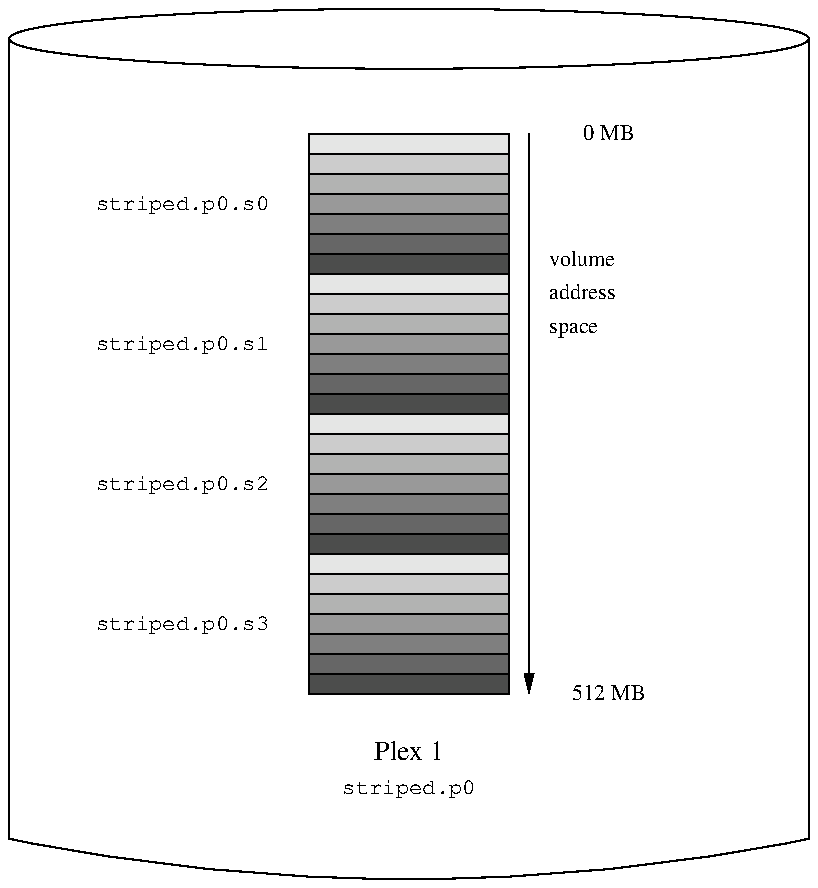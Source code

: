 .\" $FreeBSD: doc/share/images/books/handbook/vinum/vinum-striped-vol.pic,v 1.2 2007/05/19 20:23:58 therek Exp $
.PS
move right 1i
T: ellipse ht .3i wid 4i
   line from T.e down 4i
   line from T.w down 4i
B: arc rad 10i to T.e+(0,-4)

P1: S1: box ht .7i wid 1i with .c at T.w+(2,-0.825)
    S2: box ht .7i wid 1i
    S3: box ht .7i wid 1i
    S4: box ht .7i wid 1i
        "Plex 1" at S4.s+(0,-.3)
        move down .17i; "\s-2\f(CWstriped.p0\fP\s0"

"\s-2\&0 MB\s0" at S1.ne+(.5,0)
"\s-2\&512 MB\s0" at S4.se+(.5,0)

A: arrow from S1.ne+(.1,0) to S4.se+(.1,0)

 "\s-2volume" ljust at A.n+(.1,-.63)
 "address" ljust at A.n+(.1,-.8)
 "space\s0" ljust at A.n+(.1,-.97)
 "\f(CW\s-2striped.p0.s0\fP\s0" at S1.w-(.2,0) rjust
 "\f(CW\s-2striped.p0.s1\fP\s0" at S2.w-(.2,0) rjust
 "\f(CW\s-2striped.p0.s2\fP\s0" at S3.w-(.2,0) rjust
 "\f(CW\s-2striped.p0.s3\fP\s0" at S4.w-(.2,0) rjust

.\" Stripes
  box filled .1 wid 1i ht .1i at S1.n+(0, -.05)
  box filled .2 wid 1i ht .1i at S1.n+(0, -.15)
  box filled .3 wid 1i ht .1i at S1.n+(0, -.25)
  box filled .4 wid 1i ht .1i at S1.n+(0, -.35)
  box filled .5 wid 1i ht .1i at S1.n+(0, -.45)
  box filled .6 wid 1i ht .1i at S1.n+(0, -.55)
  box filled .7 wid 1i ht .1i at S1.n+(0, -.65)

  box filled .1 wid 1i ht .1i at S2.n+(0, -.05)
  box filled .2 wid 1i ht .1i at S2.n+(0, -.15)
  box filled .3 wid 1i ht .1i at S2.n+(0, -.25)
  box filled .4 wid 1i ht .1i at S2.n+(0, -.35)
  box filled .5 wid 1i ht .1i at S2.n+(0, -.45)
  box filled .6 wid 1i ht .1i at S2.n+(0, -.55)
  box filled .7 wid 1i ht .1i at S2.n+(0, -.65)

  box filled .1 wid 1i ht .1i at S3.n+(0, -.05)
  box filled .2 wid 1i ht .1i at S3.n+(0, -.15)
  box filled .3 wid 1i ht .1i at S3.n+(0, -.25)
  box filled .4 wid 1i ht .1i at S3.n+(0, -.35)
  box filled .5 wid 1i ht .1i at S3.n+(0, -.45)
  box filled .6 wid 1i ht .1i at S3.n+(0, -.55)
  box filled .7 wid 1i ht .1i at S3.n+(0, -.65)

  box filled .1 wid 1i ht .1i at S4.n+(0, -.05)
  box filled .2 wid 1i ht .1i at S4.n+(0, -.15)
  box filled .3 wid 1i ht .1i at S4.n+(0, -.25)
  box filled .4 wid 1i ht .1i at S4.n+(0, -.35)
  box filled .5 wid 1i ht .1i at S4.n+(0, -.45)
  box filled .6 wid 1i ht .1i at S4.n+(0, -.55)
  box filled .7 wid 1i ht .1i at S4.n+(0, -.65)

.PE
